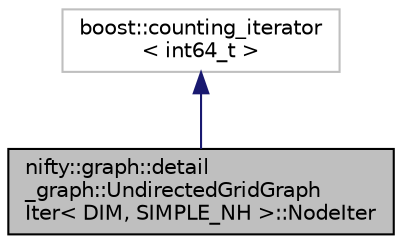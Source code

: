 digraph "nifty::graph::detail_graph::UndirectedGridGraphIter&lt; DIM, SIMPLE_NH &gt;::NodeIter"
{
  edge [fontname="Helvetica",fontsize="10",labelfontname="Helvetica",labelfontsize="10"];
  node [fontname="Helvetica",fontsize="10",shape=record];
  Node1 [label="nifty::graph::detail\l_graph::UndirectedGridGraph\lIter\< DIM, SIMPLE_NH \>::NodeIter",height=0.2,width=0.4,color="black", fillcolor="grey75", style="filled", fontcolor="black"];
  Node2 -> Node1 [dir="back",color="midnightblue",fontsize="10",style="solid",fontname="Helvetica"];
  Node2 [label="boost::counting_iterator\l\< int64_t \>",height=0.2,width=0.4,color="grey75", fillcolor="white", style="filled"];
}
